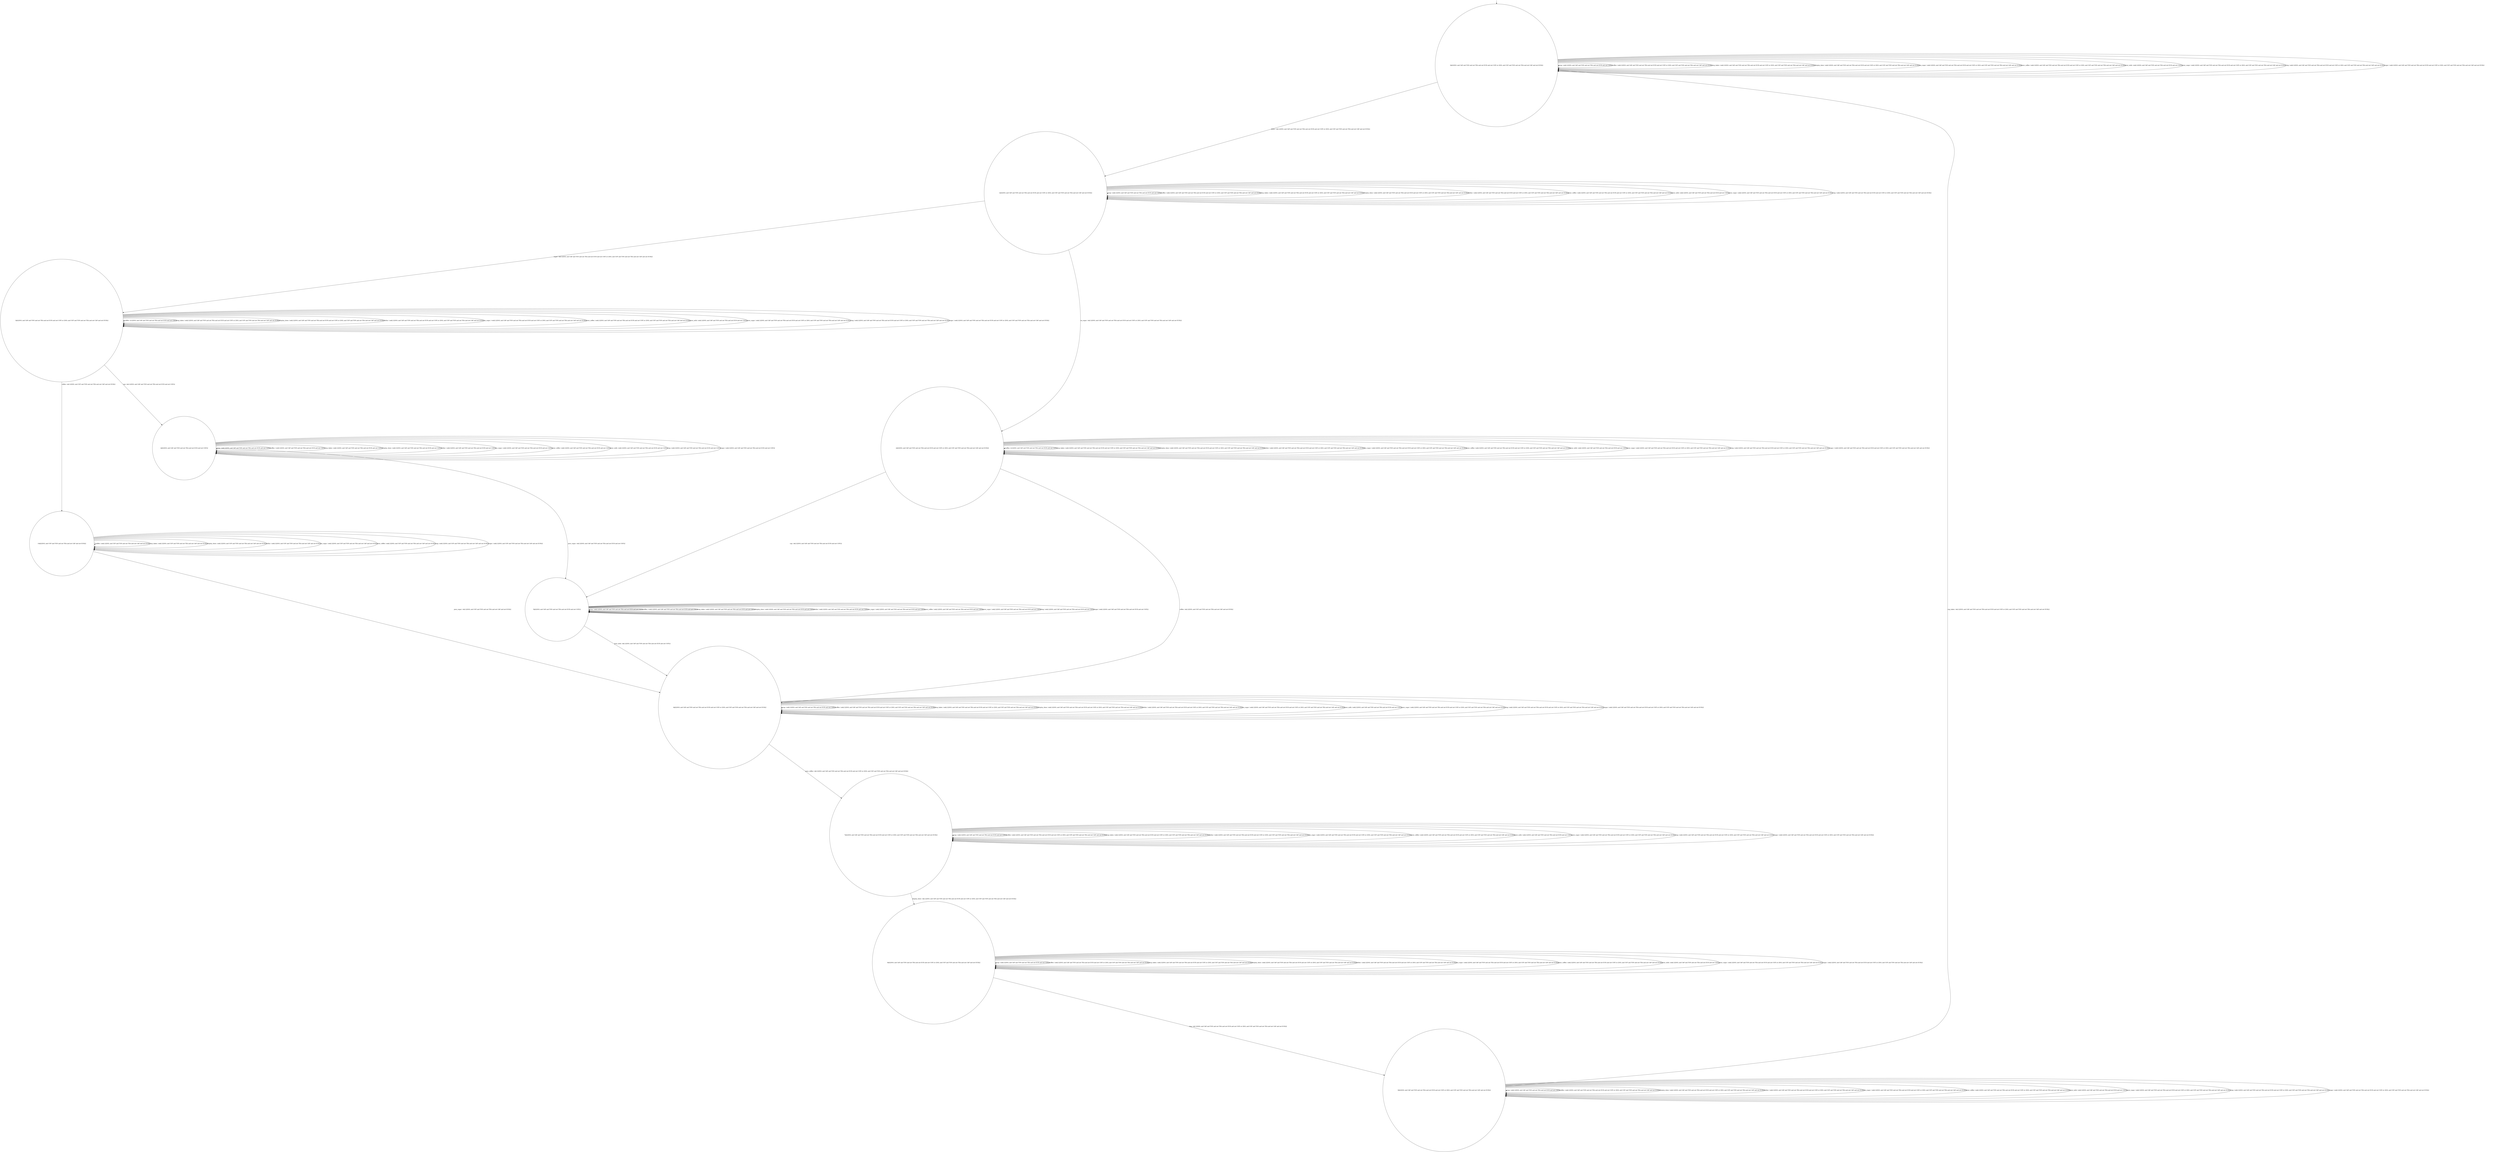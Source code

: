 digraph g {
	edge [lblstyle="above, sloped"];
	s0 [shape="circle" label="0@[((DOL and CAP and TON and not TEA and not EUR and not COF) or (DOL and COF and TON and not TEA and not CAP and not EUR))]"];
	s1 [shape="circle" label="1@[((DOL and CAP and TON and not TEA and not EUR and not COF) or (DOL and COF and TON and not TEA and not CAP and not EUR))]"];
	s2 [shape="circle" label="2@[((DOL and CAP and TON and not TEA and not EUR and not COF) or (DOL and COF and TON and not TEA and not CAP and not EUR))]"];
	s3 [shape="circle" label="3@[((DOL and CAP and TON and not TEA and not EUR and not COF) or (DOL and COF and TON and not TEA and not CAP and not EUR))]"];
	s4 [shape="circle" label="4@[((DOL and CAP and TON and not TEA and not EUR and not COF))]"];
	s5 [shape="circle" label="5@[((DOL and CAP and TON and not TEA and not EUR and not COF))]"];
	s6 [shape="circle" label="6@[((DOL and CAP and TON and not TEA and not EUR and not COF) or (DOL and COF and TON and not TEA and not CAP and not EUR))]"];
	s7 [shape="circle" label="7@[((DOL and CAP and TON and not TEA and not EUR and not COF) or (DOL and COF and TON and not TEA and not CAP and not EUR))]"];
	s8 [shape="circle" label="8@[((DOL and CAP and TON and not TEA and not EUR and not COF) or (DOL and COF and TON and not TEA and not CAP and not EUR))]"];
	s9 [shape="circle" label="9@[((DOL and CAP and TON and not TEA and not EUR and not COF) or (DOL and COF and TON and not TEA and not CAP and not EUR))]"];
	s10 [shape="circle" label="10@[((DOL and COF and TON and not TEA and not CAP and not EUR))]"];
	s0 -> s0 [label="cap / nok() [((DOL and CAP and TON and not TEA and not EUR and not COF))]"];
	s0 -> s0 [label="coffee / nok() [((DOL and CAP and TON and not TEA and not EUR and not COF) or (DOL and COF and TON and not TEA and not CAP and not EUR))]"];
	s0 -> s0 [label="cup_taken / nok() [((DOL and CAP and TON and not TEA and not EUR and not COF) or (DOL and COF and TON and not TEA and not CAP and not EUR))]"];
	s0 -> s0 [label="display_done / nok() [((DOL and CAP and TON and not TEA and not EUR and not COF) or (DOL and COF and TON and not TEA and not CAP and not EUR))]"];
	s0 -> s1 [label="dollar / ok() [((DOL and CAP and TON and not TEA and not EUR and not COF) or (DOL and COF and TON and not TEA and not CAP and not EUR))]"];
	s0 -> s0 [label="no_sugar / nok() [((DOL and CAP and TON and not TEA and not EUR and not COF) or (DOL and COF and TON and not TEA and not CAP and not EUR))]"];
	s0 -> s0 [label="pour_coffee / nok() [((DOL and CAP and TON and not TEA and not EUR and not COF) or (DOL and COF and TON and not TEA and not CAP and not EUR))]"];
	s0 -> s0 [label="pour_milk / nok() [((DOL and CAP and TON and not TEA and not EUR and not COF))]"];
	s0 -> s0 [label="pour_sugar / nok() [((DOL and CAP and TON and not TEA and not EUR and not COF) or (DOL and COF and TON and not TEA and not CAP and not EUR))]"];
	s0 -> s0 [label="ring / nok() [((DOL and CAP and TON and not TEA and not EUR and not COF) or (DOL and COF and TON and not TEA and not CAP and not EUR))]"];
	s0 -> s0 [label="sugar / nok() [((DOL and CAP and TON and not TEA and not EUR and not COF) or (DOL and COF and TON and not TEA and not CAP and not EUR))]"];
	s1 -> s1 [label="cap / nok() [((DOL and CAP and TON and not TEA and not EUR and not COF))]"];
	s1 -> s1 [label="coffee / nok() [((DOL and CAP and TON and not TEA and not EUR and not COF) or (DOL and COF and TON and not TEA and not CAP and not EUR))]"];
	s1 -> s1 [label="cup_taken / nok() [((DOL and CAP and TON and not TEA and not EUR and not COF) or (DOL and COF and TON and not TEA and not CAP and not EUR))]"];
	s1 -> s1 [label="display_done / nok() [((DOL and CAP and TON and not TEA and not EUR and not COF) or (DOL and COF and TON and not TEA and not CAP and not EUR))]"];
	s1 -> s1 [label="dollar / nok() [((DOL and CAP and TON and not TEA and not EUR and not COF) or (DOL and COF and TON and not TEA and not CAP and not EUR))]"];
	s1 -> s2 [label="no_sugar / ok() [((DOL and CAP and TON and not TEA and not EUR and not COF) or (DOL and COF and TON and not TEA and not CAP and not EUR))]"];
	s1 -> s1 [label="pour_coffee / nok() [((DOL and CAP and TON and not TEA and not EUR and not COF) or (DOL and COF and TON and not TEA and not CAP and not EUR))]"];
	s1 -> s1 [label="pour_milk / nok() [((DOL and CAP and TON and not TEA and not EUR and not COF))]"];
	s1 -> s1 [label="pour_sugar / nok() [((DOL and CAP and TON and not TEA and not EUR and not COF) or (DOL and COF and TON and not TEA and not CAP and not EUR))]"];
	s1 -> s1 [label="ring / nok() [((DOL and CAP and TON and not TEA and not EUR and not COF) or (DOL and COF and TON and not TEA and not CAP and not EUR))]"];
	s1 -> s3 [label="sugar / ok() [((DOL and CAP and TON and not TEA and not EUR and not COF) or (DOL and COF and TON and not TEA and not CAP and not EUR))]"];
	s2 -> s5 [label="cap / ok() [((DOL and CAP and TON and not TEA and not EUR and not COF))]"];
	s2 -> s2 [label="coffee / Ω [((DOL and CAP and TON and not TEA and not EUR and not COF))]"];
	s2 -> s6 [label="coffee / ok() [((DOL and COF and TON and not TEA and not CAP and not EUR))]"];
	s2 -> s2 [label="cup_taken / nok() [((DOL and CAP and TON and not TEA and not EUR and not COF) or (DOL and COF and TON and not TEA and not CAP and not EUR))]"];
	s2 -> s2 [label="display_done / nok() [((DOL and CAP and TON and not TEA and not EUR and not COF) or (DOL and COF and TON and not TEA and not CAP and not EUR))]"];
	s2 -> s2 [label="dollar / nok() [((DOL and CAP and TON and not TEA and not EUR and not COF) or (DOL and COF and TON and not TEA and not CAP and not EUR))]"];
	s2 -> s2 [label="no_sugar / nok() [((DOL and CAP and TON and not TEA and not EUR and not COF) or (DOL and COF and TON and not TEA and not CAP and not EUR))]"];
	s2 -> s2 [label="pour_coffee / nok() [((DOL and CAP and TON and not TEA and not EUR and not COF) or (DOL and COF and TON and not TEA and not CAP and not EUR))]"];
	s2 -> s2 [label="pour_milk / nok() [((DOL and CAP and TON and not TEA and not EUR and not COF))]"];
	s2 -> s2 [label="pour_sugar / nok() [((DOL and CAP and TON and not TEA and not EUR and not COF) or (DOL and COF and TON and not TEA and not CAP and not EUR))]"];
	s2 -> s2 [label="ring / nok() [((DOL and CAP and TON and not TEA and not EUR and not COF) or (DOL and COF and TON and not TEA and not CAP and not EUR))]"];
	s2 -> s2 [label="sugar / void() [((DOL and CAP and TON and not TEA and not EUR and not COF) or (DOL and COF and TON and not TEA and not CAP and not EUR))]"];
	s3 -> s4 [label="cap / ok() [((DOL and CAP and TON and not TEA and not EUR and not COF))]"];
	s3 -> s3 [label="coffee / Ω [((DOL and CAP and TON and not TEA and not EUR and not COF))]"];
	s3 -> s10 [label="coffee / ok() [((DOL and COF and TON and not TEA and not CAP and not EUR))]"];
	s3 -> s3 [label="cup_taken / nok() [((DOL and CAP and TON and not TEA and not EUR and not COF) or (DOL and COF and TON and not TEA and not CAP and not EUR))]"];
	s3 -> s3 [label="display_done / nok() [((DOL and CAP and TON and not TEA and not EUR and not COF) or (DOL and COF and TON and not TEA and not CAP and not EUR))]"];
	s3 -> s3 [label="dollar / nok() [((DOL and CAP and TON and not TEA and not EUR and not COF) or (DOL and COF and TON and not TEA and not CAP and not EUR))]"];
	s3 -> s3 [label="no_sugar / void() [((DOL and CAP and TON and not TEA and not EUR and not COF) or (DOL and COF and TON and not TEA and not CAP and not EUR))]"];
	s3 -> s3 [label="pour_coffee / nok() [((DOL and CAP and TON and not TEA and not EUR and not COF) or (DOL and COF and TON and not TEA and not CAP and not EUR))]"];
	s3 -> s3 [label="pour_milk / nok() [((DOL and CAP and TON and not TEA and not EUR and not COF))]"];
	s3 -> s3 [label="pour_sugar / nok() [((DOL and CAP and TON and not TEA and not EUR and not COF) or (DOL and COF and TON and not TEA and not CAP and not EUR))]"];
	s3 -> s3 [label="ring / nok() [((DOL and CAP and TON and not TEA and not EUR and not COF) or (DOL and COF and TON and not TEA and not CAP and not EUR))]"];
	s3 -> s3 [label="sugar / nok() [((DOL and CAP and TON and not TEA and not EUR and not COF) or (DOL and COF and TON and not TEA and not CAP and not EUR))]"];
	s4 -> s4 [label="cap / nok() [((DOL and CAP and TON and not TEA and not EUR and not COF))]"];
	s4 -> s4 [label="coffee / void() [((DOL and CAP and TON and not TEA and not EUR and not COF))]"];
	s4 -> s4 [label="cup_taken / nok() [((DOL and CAP and TON and not TEA and not EUR and not COF))]"];
	s4 -> s4 [label="display_done / nok() [((DOL and CAP and TON and not TEA and not EUR and not COF))]"];
	s4 -> s4 [label="dollar / nok() [((DOL and CAP and TON and not TEA and not EUR and not COF))]"];
	s4 -> s4 [label="no_sugar / nok() [((DOL and CAP and TON and not TEA and not EUR and not COF))]"];
	s4 -> s4 [label="pour_coffee / nok() [((DOL and CAP and TON and not TEA and not EUR and not COF))]"];
	s4 -> s4 [label="pour_milk / nok() [((DOL and CAP and TON and not TEA and not EUR and not COF))]"];
	s4 -> s5 [label="pour_sugar / ok() [((DOL and CAP and TON and not TEA and not EUR and not COF))]"];
	s4 -> s4 [label="ring / nok() [((DOL and CAP and TON and not TEA and not EUR and not COF))]"];
	s4 -> s4 [label="sugar / nok() [((DOL and CAP and TON and not TEA and not EUR and not COF))]"];
	s5 -> s5 [label="cap / nok() [((DOL and CAP and TON and not TEA and not EUR and not COF))]"];
	s5 -> s5 [label="coffee / void() [((DOL and CAP and TON and not TEA and not EUR and not COF))]"];
	s5 -> s5 [label="cup_taken / nok() [((DOL and CAP and TON and not TEA and not EUR and not COF))]"];
	s5 -> s5 [label="display_done / nok() [((DOL and CAP and TON and not TEA and not EUR and not COF))]"];
	s5 -> s5 [label="dollar / nok() [((DOL and CAP and TON and not TEA and not EUR and not COF))]"];
	s5 -> s5 [label="no_sugar / nok() [((DOL and CAP and TON and not TEA and not EUR and not COF))]"];
	s5 -> s5 [label="pour_coffee / nok() [((DOL and CAP and TON and not TEA and not EUR and not COF))]"];
	s5 -> s6 [label="pour_milk / ok() [((DOL and CAP and TON and not TEA and not EUR and not COF))]"];
	s5 -> s5 [label="pour_sugar / nok() [((DOL and CAP and TON and not TEA and not EUR and not COF))]"];
	s5 -> s5 [label="ring / nok() [((DOL and CAP and TON and not TEA and not EUR and not COF))]"];
	s5 -> s5 [label="sugar / nok() [((DOL and CAP and TON and not TEA and not EUR and not COF))]"];
	s6 -> s6 [label="cap / nok() [((DOL and CAP and TON and not TEA and not EUR and not COF))]"];
	s6 -> s6 [label="coffee / nok() [((DOL and CAP and TON and not TEA and not EUR and not COF) or (DOL and COF and TON and not TEA and not CAP and not EUR))]"];
	s6 -> s6 [label="cup_taken / nok() [((DOL and CAP and TON and not TEA and not EUR and not COF) or (DOL and COF and TON and not TEA and not CAP and not EUR))]"];
	s6 -> s6 [label="display_done / nok() [((DOL and CAP and TON and not TEA and not EUR and not COF) or (DOL and COF and TON and not TEA and not CAP and not EUR))]"];
	s6 -> s6 [label="dollar / nok() [((DOL and CAP and TON and not TEA and not EUR and not COF) or (DOL and COF and TON and not TEA and not CAP and not EUR))]"];
	s6 -> s6 [label="no_sugar / nok() [((DOL and CAP and TON and not TEA and not EUR and not COF) or (DOL and COF and TON and not TEA and not CAP and not EUR))]"];
	s6 -> s7 [label="pour_coffee / ok() [((DOL and CAP and TON and not TEA and not EUR and not COF) or (DOL and COF and TON and not TEA and not CAP and not EUR))]"];
	s6 -> s6 [label="pour_milk / nok() [((DOL and CAP and TON and not TEA and not EUR and not COF))]"];
	s6 -> s6 [label="pour_sugar / nok() [((DOL and CAP and TON and not TEA and not EUR and not COF) or (DOL and COF and TON and not TEA and not CAP and not EUR))]"];
	s6 -> s6 [label="ring / nok() [((DOL and CAP and TON and not TEA and not EUR and not COF) or (DOL and COF and TON and not TEA and not CAP and not EUR))]"];
	s6 -> s6 [label="sugar / nok() [((DOL and CAP and TON and not TEA and not EUR and not COF) or (DOL and COF and TON and not TEA and not CAP and not EUR))]"];
	s7 -> s7 [label="cap / nok() [((DOL and CAP and TON and not TEA and not EUR and not COF))]"];
	s7 -> s7 [label="coffee / nok() [((DOL and CAP and TON and not TEA and not EUR and not COF) or (DOL and COF and TON and not TEA and not CAP and not EUR))]"];
	s7 -> s7 [label="cup_taken / nok() [((DOL and CAP and TON and not TEA and not EUR and not COF) or (DOL and COF and TON and not TEA and not CAP and not EUR))]"];
	s7 -> s8 [label="display_done / ok() [((DOL and CAP and TON and not TEA and not EUR and not COF) or (DOL and COF and TON and not TEA and not CAP and not EUR))]"];
	s7 -> s7 [label="dollar / nok() [((DOL and CAP and TON and not TEA and not EUR and not COF) or (DOL and COF and TON and not TEA and not CAP and not EUR))]"];
	s7 -> s7 [label="no_sugar / nok() [((DOL and CAP and TON and not TEA and not EUR and not COF) or (DOL and COF and TON and not TEA and not CAP and not EUR))]"];
	s7 -> s7 [label="pour_coffee / nok() [((DOL and CAP and TON and not TEA and not EUR and not COF) or (DOL and COF and TON and not TEA and not CAP and not EUR))]"];
	s7 -> s7 [label="pour_milk / nok() [((DOL and CAP and TON and not TEA and not EUR and not COF))]"];
	s7 -> s7 [label="pour_sugar / nok() [((DOL and CAP and TON and not TEA and not EUR and not COF) or (DOL and COF and TON and not TEA and not CAP and not EUR))]"];
	s7 -> s7 [label="ring / nok() [((DOL and CAP and TON and not TEA and not EUR and not COF) or (DOL and COF and TON and not TEA and not CAP and not EUR))]"];
	s7 -> s7 [label="sugar / nok() [((DOL and CAP and TON and not TEA and not EUR and not COF) or (DOL and COF and TON and not TEA and not CAP and not EUR))]"];
	s8 -> s8 [label="cap / nok() [((DOL and CAP and TON and not TEA and not EUR and not COF))]"];
	s8 -> s8 [label="coffee / nok() [((DOL and CAP and TON and not TEA and not EUR and not COF) or (DOL and COF and TON and not TEA and not CAP and not EUR))]"];
	s8 -> s8 [label="cup_taken / nok() [((DOL and CAP and TON and not TEA and not EUR and not COF) or (DOL and COF and TON and not TEA and not CAP and not EUR))]"];
	s8 -> s8 [label="display_done / nok() [((DOL and CAP and TON and not TEA and not EUR and not COF) or (DOL and COF and TON and not TEA and not CAP and not EUR))]"];
	s8 -> s8 [label="dollar / nok() [((DOL and CAP and TON and not TEA and not EUR and not COF) or (DOL and COF and TON and not TEA and not CAP and not EUR))]"];
	s8 -> s8 [label="no_sugar / nok() [((DOL and CAP and TON and not TEA and not EUR and not COF) or (DOL and COF and TON and not TEA and not CAP and not EUR))]"];
	s8 -> s8 [label="pour_coffee / nok() [((DOL and CAP and TON and not TEA and not EUR and not COF) or (DOL and COF and TON and not TEA and not CAP and not EUR))]"];
	s8 -> s8 [label="pour_milk / nok() [((DOL and CAP and TON and not TEA and not EUR and not COF))]"];
	s8 -> s8 [label="pour_sugar / nok() [((DOL and CAP and TON and not TEA and not EUR and not COF) or (DOL and COF and TON and not TEA and not CAP and not EUR))]"];
	s8 -> s9 [label="ring / ok() [((DOL and CAP and TON and not TEA and not EUR and not COF) or (DOL and COF and TON and not TEA and not CAP and not EUR))]"];
	s8 -> s8 [label="sugar / nok() [((DOL and CAP and TON and not TEA and not EUR and not COF) or (DOL and COF and TON and not TEA and not CAP and not EUR))]"];
	s9 -> s9 [label="cap / nok() [((DOL and CAP and TON and not TEA and not EUR and not COF))]"];
	s9 -> s9 [label="coffee / nok() [((DOL and CAP and TON and not TEA and not EUR and not COF) or (DOL and COF and TON and not TEA and not CAP and not EUR))]"];
	s9 -> s0 [label="cup_taken / ok() [((DOL and CAP and TON and not TEA and not EUR and not COF) or (DOL and COF and TON and not TEA and not CAP and not EUR))]"];
	s9 -> s9 [label="display_done / nok() [((DOL and CAP and TON and not TEA and not EUR and not COF) or (DOL and COF and TON and not TEA and not CAP and not EUR))]"];
	s9 -> s9 [label="dollar / nok() [((DOL and CAP and TON and not TEA and not EUR and not COF) or (DOL and COF and TON and not TEA and not CAP and not EUR))]"];
	s9 -> s9 [label="no_sugar / nok() [((DOL and CAP and TON and not TEA and not EUR and not COF) or (DOL and COF and TON and not TEA and not CAP and not EUR))]"];
	s9 -> s9 [label="pour_coffee / nok() [((DOL and CAP and TON and not TEA and not EUR and not COF) or (DOL and COF and TON and not TEA and not CAP and not EUR))]"];
	s9 -> s9 [label="pour_milk / nok() [((DOL and CAP and TON and not TEA and not EUR and not COF))]"];
	s9 -> s9 [label="pour_sugar / nok() [((DOL and CAP and TON and not TEA and not EUR and not COF) or (DOL and COF and TON and not TEA and not CAP and not EUR))]"];
	s9 -> s9 [label="ring / nok() [((DOL and CAP and TON and not TEA and not EUR and not COF) or (DOL and COF and TON and not TEA and not CAP and not EUR))]"];
	s9 -> s9 [label="sugar / nok() [((DOL and CAP and TON and not TEA and not EUR and not COF) or (DOL and COF and TON and not TEA and not CAP and not EUR))]"];
	s10 -> s10 [label="coffee / nok() [((DOL and COF and TON and not TEA and not CAP and not EUR))]"];
	s10 -> s10 [label="cup_taken / nok() [((DOL and COF and TON and not TEA and not CAP and not EUR))]"];
	s10 -> s10 [label="display_done / nok() [((DOL and COF and TON and not TEA and not CAP and not EUR))]"];
	s10 -> s10 [label="dollar / nok() [((DOL and COF and TON and not TEA and not CAP and not EUR))]"];
	s10 -> s10 [label="no_sugar / nok() [((DOL and COF and TON and not TEA and not CAP and not EUR))]"];
	s10 -> s10 [label="pour_coffee / nok() [((DOL and COF and TON and not TEA and not CAP and not EUR))]"];
	s10 -> s6 [label="pour_sugar / ok() [((DOL and COF and TON and not TEA and not CAP and not EUR))]"];
	s10 -> s10 [label="ring / nok() [((DOL and COF and TON and not TEA and not CAP and not EUR))]"];
	s10 -> s10 [label="sugar / nok() [((DOL and COF and TON and not TEA and not CAP and not EUR))]"];
	__start0 [label="" shape="none" width="0" height="0"];
	__start0 -> s0;
}